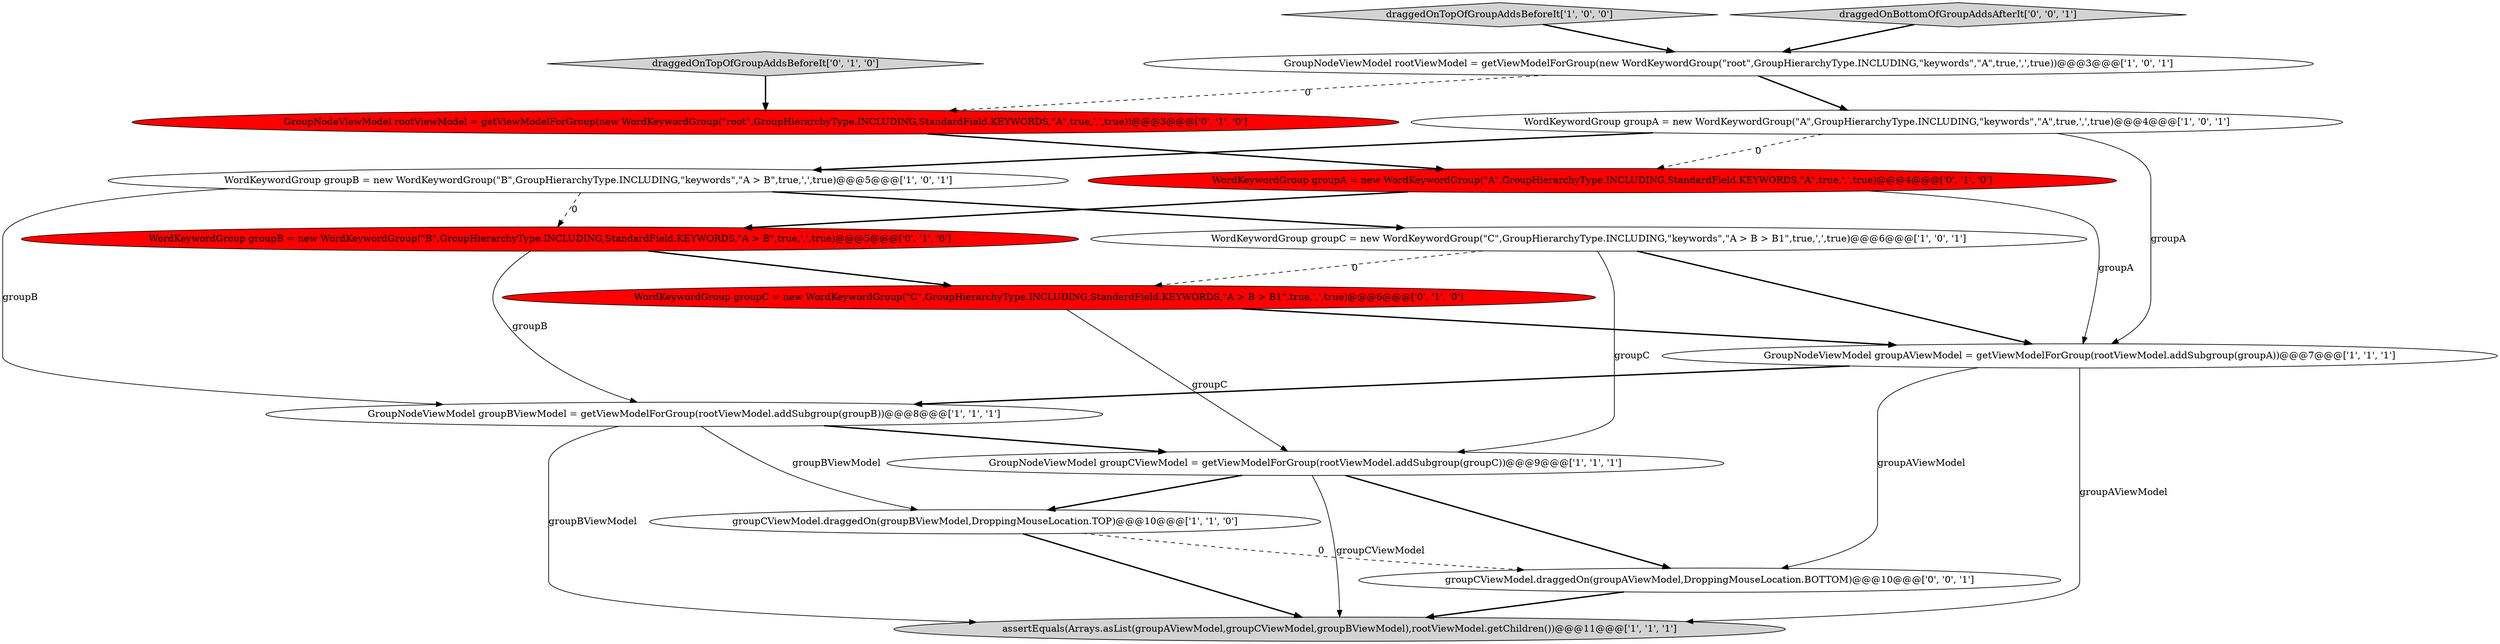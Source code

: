 digraph {
13 [style = filled, label = "WordKeywordGroup groupA = new WordKeywordGroup(\"A\",GroupHierarchyType.INCLUDING,StandardField.KEYWORDS,\"A\",true,',',true)@@@4@@@['0', '1', '0']", fillcolor = red, shape = ellipse image = "AAA1AAABBB2BBB"];
7 [style = filled, label = "WordKeywordGroup groupC = new WordKeywordGroup(\"C\",GroupHierarchyType.INCLUDING,\"keywords\",\"A > B > B1\",true,',',true)@@@6@@@['1', '0', '1']", fillcolor = white, shape = ellipse image = "AAA0AAABBB1BBB"];
6 [style = filled, label = "GroupNodeViewModel groupBViewModel = getViewModelForGroup(rootViewModel.addSubgroup(groupB))@@@8@@@['1', '1', '1']", fillcolor = white, shape = ellipse image = "AAA0AAABBB1BBB"];
4 [style = filled, label = "draggedOnTopOfGroupAddsBeforeIt['1', '0', '0']", fillcolor = lightgray, shape = diamond image = "AAA0AAABBB1BBB"];
5 [style = filled, label = "groupCViewModel.draggedOn(groupBViewModel,DroppingMouseLocation.TOP)@@@10@@@['1', '1', '0']", fillcolor = white, shape = ellipse image = "AAA0AAABBB1BBB"];
3 [style = filled, label = "WordKeywordGroup groupA = new WordKeywordGroup(\"A\",GroupHierarchyType.INCLUDING,\"keywords\",\"A\",true,',',true)@@@4@@@['1', '0', '1']", fillcolor = white, shape = ellipse image = "AAA0AAABBB1BBB"];
9 [style = filled, label = "assertEquals(Arrays.asList(groupAViewModel,groupCViewModel,groupBViewModel),rootViewModel.getChildren())@@@11@@@['1', '1', '1']", fillcolor = lightgray, shape = ellipse image = "AAA0AAABBB1BBB"];
10 [style = filled, label = "WordKeywordGroup groupC = new WordKeywordGroup(\"C\",GroupHierarchyType.INCLUDING,StandardField.KEYWORDS,\"A > B > B1\",true,',',true)@@@6@@@['0', '1', '0']", fillcolor = red, shape = ellipse image = "AAA1AAABBB2BBB"];
8 [style = filled, label = "GroupNodeViewModel groupCViewModel = getViewModelForGroup(rootViewModel.addSubgroup(groupC))@@@9@@@['1', '1', '1']", fillcolor = white, shape = ellipse image = "AAA0AAABBB1BBB"];
12 [style = filled, label = "WordKeywordGroup groupB = new WordKeywordGroup(\"B\",GroupHierarchyType.INCLUDING,StandardField.KEYWORDS,\"A > B\",true,',',true)@@@5@@@['0', '1', '0']", fillcolor = red, shape = ellipse image = "AAA1AAABBB2BBB"];
14 [style = filled, label = "draggedOnTopOfGroupAddsBeforeIt['0', '1', '0']", fillcolor = lightgray, shape = diamond image = "AAA0AAABBB2BBB"];
16 [style = filled, label = "draggedOnBottomOfGroupAddsAfterIt['0', '0', '1']", fillcolor = lightgray, shape = diamond image = "AAA0AAABBB3BBB"];
1 [style = filled, label = "WordKeywordGroup groupB = new WordKeywordGroup(\"B\",GroupHierarchyType.INCLUDING,\"keywords\",\"A > B\",true,',',true)@@@5@@@['1', '0', '1']", fillcolor = white, shape = ellipse image = "AAA0AAABBB1BBB"];
2 [style = filled, label = "GroupNodeViewModel rootViewModel = getViewModelForGroup(new WordKeywordGroup(\"root\",GroupHierarchyType.INCLUDING,\"keywords\",\"A\",true,',',true))@@@3@@@['1', '0', '1']", fillcolor = white, shape = ellipse image = "AAA0AAABBB1BBB"];
15 [style = filled, label = "groupCViewModel.draggedOn(groupAViewModel,DroppingMouseLocation.BOTTOM)@@@10@@@['0', '0', '1']", fillcolor = white, shape = ellipse image = "AAA0AAABBB3BBB"];
0 [style = filled, label = "GroupNodeViewModel groupAViewModel = getViewModelForGroup(rootViewModel.addSubgroup(groupA))@@@7@@@['1', '1', '1']", fillcolor = white, shape = ellipse image = "AAA0AAABBB1BBB"];
11 [style = filled, label = "GroupNodeViewModel rootViewModel = getViewModelForGroup(new WordKeywordGroup(\"root\",GroupHierarchyType.INCLUDING,StandardField.KEYWORDS,\"A\",true,',',true))@@@3@@@['0', '1', '0']", fillcolor = red, shape = ellipse image = "AAA1AAABBB2BBB"];
7->8 [style = solid, label="groupC"];
13->0 [style = solid, label="groupA"];
1->6 [style = solid, label="groupB"];
8->15 [style = bold, label=""];
3->1 [style = bold, label=""];
5->9 [style = bold, label=""];
0->6 [style = bold, label=""];
2->3 [style = bold, label=""];
7->0 [style = bold, label=""];
0->9 [style = solid, label="groupAViewModel"];
4->2 [style = bold, label=""];
10->8 [style = solid, label="groupC"];
16->2 [style = bold, label=""];
3->13 [style = dashed, label="0"];
1->7 [style = bold, label=""];
6->9 [style = solid, label="groupBViewModel"];
3->0 [style = solid, label="groupA"];
1->12 [style = dashed, label="0"];
0->15 [style = solid, label="groupAViewModel"];
12->10 [style = bold, label=""];
8->9 [style = solid, label="groupCViewModel"];
13->12 [style = bold, label=""];
8->5 [style = bold, label=""];
12->6 [style = solid, label="groupB"];
15->9 [style = bold, label=""];
10->0 [style = bold, label=""];
6->8 [style = bold, label=""];
11->13 [style = bold, label=""];
2->11 [style = dashed, label="0"];
7->10 [style = dashed, label="0"];
5->15 [style = dashed, label="0"];
14->11 [style = bold, label=""];
6->5 [style = solid, label="groupBViewModel"];
}
